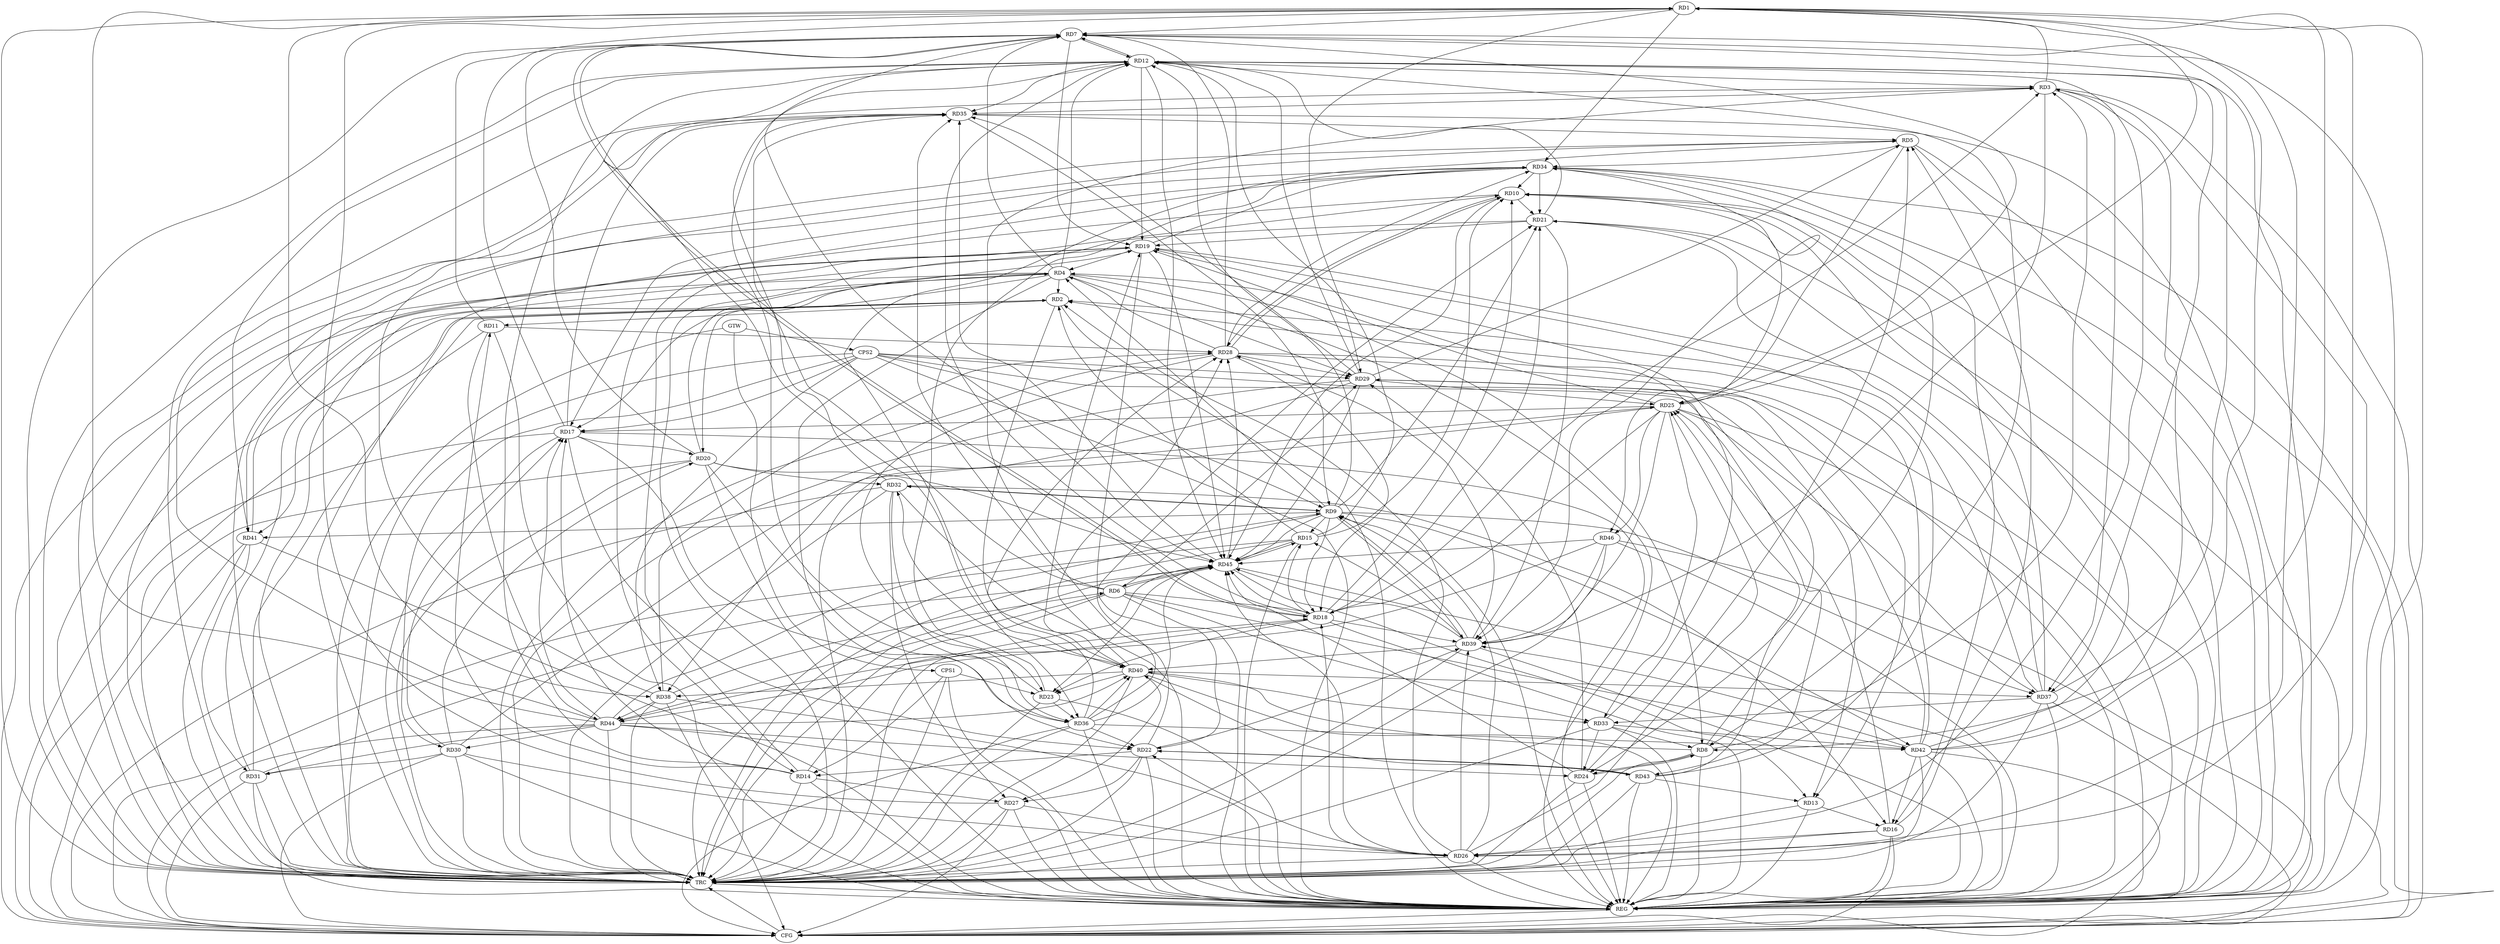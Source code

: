 strict digraph G {
  RD1 [ label="RD1" ];
  RD2 [ label="RD2" ];
  RD3 [ label="RD3" ];
  RD4 [ label="RD4" ];
  RD5 [ label="RD5" ];
  RD6 [ label="RD6" ];
  RD7 [ label="RD7" ];
  RD8 [ label="RD8" ];
  RD9 [ label="RD9" ];
  RD10 [ label="RD10" ];
  RD11 [ label="RD11" ];
  RD12 [ label="RD12" ];
  RD13 [ label="RD13" ];
  RD14 [ label="RD14" ];
  RD15 [ label="RD15" ];
  RD16 [ label="RD16" ];
  RD17 [ label="RD17" ];
  RD18 [ label="RD18" ];
  RD19 [ label="RD19" ];
  RD20 [ label="RD20" ];
  RD21 [ label="RD21" ];
  RD22 [ label="RD22" ];
  RD23 [ label="RD23" ];
  RD24 [ label="RD24" ];
  RD25 [ label="RD25" ];
  RD26 [ label="RD26" ];
  RD27 [ label="RD27" ];
  RD28 [ label="RD28" ];
  RD29 [ label="RD29" ];
  RD30 [ label="RD30" ];
  RD31 [ label="RD31" ];
  RD32 [ label="RD32" ];
  RD33 [ label="RD33" ];
  RD34 [ label="RD34" ];
  RD35 [ label="RD35" ];
  RD36 [ label="RD36" ];
  RD37 [ label="RD37" ];
  RD38 [ label="RD38" ];
  RD39 [ label="RD39" ];
  RD40 [ label="RD40" ];
  RD41 [ label="RD41" ];
  RD42 [ label="RD42" ];
  RD43 [ label="RD43" ];
  RD44 [ label="RD44" ];
  RD45 [ label="RD45" ];
  RD46 [ label="RD46" ];
  CPS1 [ label="CPS1" ];
  CPS2 [ label="CPS2" ];
  GTW [ label="GTW" ];
  REG [ label="REG" ];
  CFG [ label="CFG" ];
  TRC [ label="TRC" ];
  RD3 -> RD1;
  RD1 -> RD7;
  RD1 -> RD8;
  RD17 -> RD1;
  RD1 -> RD25;
  RD1 -> RD26;
  RD27 -> RD1;
  RD1 -> RD29;
  RD1 -> RD34;
  RD1 -> RD38;
  RD42 -> RD1;
  RD44 -> RD1;
  RD4 -> RD2;
  RD2 -> RD11;
  RD15 -> RD2;
  RD26 -> RD2;
  RD31 -> RD2;
  RD37 -> RD2;
  RD2 -> RD40;
  RD2 -> RD41;
  RD42 -> RD2;
  RD8 -> RD3;
  RD12 -> RD3;
  RD18 -> RD3;
  RD22 -> RD3;
  RD3 -> RD35;
  RD3 -> RD37;
  RD3 -> RD39;
  RD42 -> RD3;
  RD4 -> RD7;
  RD4 -> RD8;
  RD9 -> RD4;
  RD4 -> RD12;
  RD4 -> RD17;
  RD19 -> RD4;
  RD4 -> RD20;
  RD4 -> RD22;
  RD28 -> RD4;
  RD4 -> RD29;
  RD31 -> RD4;
  RD33 -> RD4;
  RD16 -> RD5;
  RD24 -> RD5;
  RD29 -> RD5;
  RD5 -> RD34;
  RD35 -> RD5;
  RD5 -> RD36;
  RD38 -> RD5;
  RD5 -> RD46;
  RD6 -> RD12;
  RD6 -> RD18;
  RD6 -> RD29;
  RD6 -> RD33;
  RD6 -> RD35;
  RD38 -> RD6;
  RD6 -> RD42;
  RD6 -> RD44;
  RD6 -> RD45;
  RD45 -> RD6;
  RD11 -> RD7;
  RD7 -> RD12;
  RD12 -> RD7;
  RD7 -> RD18;
  RD18 -> RD7;
  RD7 -> RD19;
  RD20 -> RD7;
  RD7 -> RD25;
  RD7 -> RD26;
  RD28 -> RD7;
  RD37 -> RD7;
  RD12 -> RD8;
  RD8 -> RD24;
  RD24 -> RD8;
  RD33 -> RD8;
  RD8 -> RD34;
  RD8 -> RD40;
  RD9 -> RD12;
  RD9 -> RD15;
  RD9 -> RD18;
  RD9 -> RD21;
  RD26 -> RD9;
  RD9 -> RD32;
  RD32 -> RD9;
  RD35 -> RD9;
  RD9 -> RD37;
  RD9 -> RD39;
  RD39 -> RD9;
  RD9 -> RD41;
  RD9 -> RD42;
  RD44 -> RD9;
  RD9 -> RD45;
  RD14 -> RD10;
  RD15 -> RD10;
  RD18 -> RD10;
  RD10 -> RD21;
  RD25 -> RD10;
  RD10 -> RD28;
  RD28 -> RD10;
  RD34 -> RD10;
  RD37 -> RD10;
  RD42 -> RD10;
  RD10 -> RD45;
  RD14 -> RD11;
  RD11 -> RD28;
  RD11 -> RD44;
  RD14 -> RD12;
  RD15 -> RD12;
  RD18 -> RD12;
  RD12 -> RD19;
  RD21 -> RD12;
  RD12 -> RD26;
  RD29 -> RD12;
  RD12 -> RD35;
  RD12 -> RD37;
  RD12 -> RD40;
  RD12 -> RD41;
  RD12 -> RD45;
  RD13 -> RD16;
  RD28 -> RD13;
  RD43 -> RD13;
  RD45 -> RD13;
  RD14 -> RD17;
  RD22 -> RD14;
  RD14 -> RD27;
  RD34 -> RD14;
  RD14 -> RD45;
  RD18 -> RD15;
  RD39 -> RD15;
  RD45 -> RD15;
  RD16 -> RD25;
  RD16 -> RD26;
  RD32 -> RD16;
  RD34 -> RD16;
  RD42 -> RD16;
  RD17 -> RD20;
  RD17 -> RD22;
  RD25 -> RD17;
  RD30 -> RD17;
  RD34 -> RD17;
  RD17 -> RD35;
  RD17 -> RD36;
  RD44 -> RD17;
  RD18 -> RD21;
  RD18 -> RD23;
  RD25 -> RD18;
  RD26 -> RD18;
  RD28 -> RD18;
  RD18 -> RD39;
  RD44 -> RD18;
  RD18 -> RD45;
  RD20 -> RD19;
  RD21 -> RD19;
  RD19 -> RD22;
  RD19 -> RD24;
  RD25 -> RD19;
  RD19 -> RD34;
  RD40 -> RD19;
  RD19 -> RD41;
  RD41 -> RD19;
  RD43 -> RD19;
  RD19 -> RD45;
  RD30 -> RD20;
  RD20 -> RD32;
  RD20 -> RD36;
  RD34 -> RD21;
  RD36 -> RD21;
  RD37 -> RD21;
  RD21 -> RD39;
  RD26 -> RD22;
  RD22 -> RD27;
  RD36 -> RD22;
  RD22 -> RD39;
  RD22 -> RD43;
  RD43 -> RD22;
  RD28 -> RD23;
  RD23 -> RD34;
  RD23 -> RD35;
  RD23 -> RD36;
  RD40 -> RD23;
  RD45 -> RD23;
  RD24 -> RD29;
  RD33 -> RD24;
  RD44 -> RD24;
  RD26 -> RD25;
  RD29 -> RD25;
  RD30 -> RD25;
  RD25 -> RD33;
  RD25 -> RD37;
  RD25 -> RD39;
  RD43 -> RD25;
  RD25 -> RD46;
  RD27 -> RD26;
  RD30 -> RD26;
  RD26 -> RD39;
  RD26 -> RD45;
  RD32 -> RD27;
  RD40 -> RD27;
  RD28 -> RD29;
  RD28 -> RD34;
  RD36 -> RD28;
  RD38 -> RD28;
  RD39 -> RD28;
  RD40 -> RD28;
  RD45 -> RD28;
  RD29 -> RD35;
  RD29 -> RD38;
  RD42 -> RD29;
  RD30 -> RD31;
  RD44 -> RD30;
  RD41 -> RD31;
  RD44 -> RD31;
  RD32 -> RD35;
  RD32 -> RD36;
  RD40 -> RD32;
  RD37 -> RD33;
  RD40 -> RD33;
  RD33 -> RD42;
  RD34 -> RD39;
  RD44 -> RD35;
  RD45 -> RD35;
  RD36 -> RD40;
  RD36 -> RD42;
  RD36 -> RD45;
  RD40 -> RD37;
  RD40 -> RD38;
  RD38 -> RD44;
  RD39 -> RD40;
  RD42 -> RD39;
  RD39 -> RD45;
  RD46 -> RD39;
  RD43 -> RD40;
  RD44 -> RD40;
  RD46 -> RD44;
  RD46 -> RD45;
  CPS1 -> RD23;
  CPS1 -> RD14;
  CPS2 -> RD9;
  CPS2 -> RD30;
  CPS2 -> RD29;
  CPS2 -> RD13;
  CPS2 -> RD43;
  CPS2 -> RD17;
  CPS2 -> RD38;
  GTW -> CPS1;
  GTW -> CPS2;
  RD1 -> REG;
  RD2 -> REG;
  RD3 -> REG;
  RD4 -> REG;
  RD5 -> REG;
  RD6 -> REG;
  RD7 -> REG;
  RD8 -> REG;
  RD9 -> REG;
  RD10 -> REG;
  RD11 -> REG;
  RD12 -> REG;
  RD13 -> REG;
  RD14 -> REG;
  RD15 -> REG;
  RD16 -> REG;
  RD17 -> REG;
  RD18 -> REG;
  RD19 -> REG;
  RD20 -> REG;
  RD21 -> REG;
  RD22 -> REG;
  RD23 -> REG;
  RD24 -> REG;
  RD25 -> REG;
  RD26 -> REG;
  RD27 -> REG;
  RD28 -> REG;
  RD29 -> REG;
  RD30 -> REG;
  RD31 -> REG;
  RD32 -> REG;
  RD33 -> REG;
  RD34 -> REG;
  RD35 -> REG;
  RD36 -> REG;
  RD37 -> REG;
  RD38 -> REG;
  RD39 -> REG;
  RD40 -> REG;
  RD41 -> REG;
  RD42 -> REG;
  RD43 -> REG;
  RD44 -> REG;
  RD45 -> REG;
  RD46 -> REG;
  CPS1 -> REG;
  CPS2 -> REG;
  RD41 -> CFG;
  RD31 -> CFG;
  RD38 -> CFG;
  RD5 -> CFG;
  RD44 -> CFG;
  RD30 -> CFG;
  RD17 -> CFG;
  RD21 -> CFG;
  RD34 -> CFG;
  RD3 -> CFG;
  RD32 -> CFG;
  RD15 -> CFG;
  RD16 -> CFG;
  RD36 -> CFG;
  RD37 -> CFG;
  RD27 -> CFG;
  RD42 -> CFG;
  RD20 -> CFG;
  RD4 -> CFG;
  RD46 -> CFG;
  REG -> CFG;
  RD1 -> TRC;
  RD2 -> TRC;
  RD3 -> TRC;
  RD4 -> TRC;
  RD5 -> TRC;
  RD6 -> TRC;
  RD7 -> TRC;
  RD8 -> TRC;
  RD9 -> TRC;
  RD10 -> TRC;
  RD11 -> TRC;
  RD12 -> TRC;
  RD13 -> TRC;
  RD14 -> TRC;
  RD15 -> TRC;
  RD16 -> TRC;
  RD17 -> TRC;
  RD18 -> TRC;
  RD19 -> TRC;
  RD20 -> TRC;
  RD21 -> TRC;
  RD22 -> TRC;
  RD23 -> TRC;
  RD24 -> TRC;
  RD25 -> TRC;
  RD26 -> TRC;
  RD27 -> TRC;
  RD28 -> TRC;
  RD29 -> TRC;
  RD30 -> TRC;
  RD31 -> TRC;
  RD32 -> TRC;
  RD33 -> TRC;
  RD34 -> TRC;
  RD35 -> TRC;
  RD36 -> TRC;
  RD37 -> TRC;
  RD38 -> TRC;
  RD39 -> TRC;
  RD40 -> TRC;
  RD41 -> TRC;
  RD42 -> TRC;
  RD43 -> TRC;
  RD44 -> TRC;
  RD45 -> TRC;
  RD46 -> TRC;
  CPS1 -> TRC;
  CPS2 -> TRC;
  GTW -> TRC;
  CFG -> TRC;
  TRC -> REG;
  RD29 -> RD45;
  RD31 -> RD45;
  RD24 -> RD45;
  RD15 -> RD45;
  RD20 -> RD45;
  RD7 -> RD45;
}
